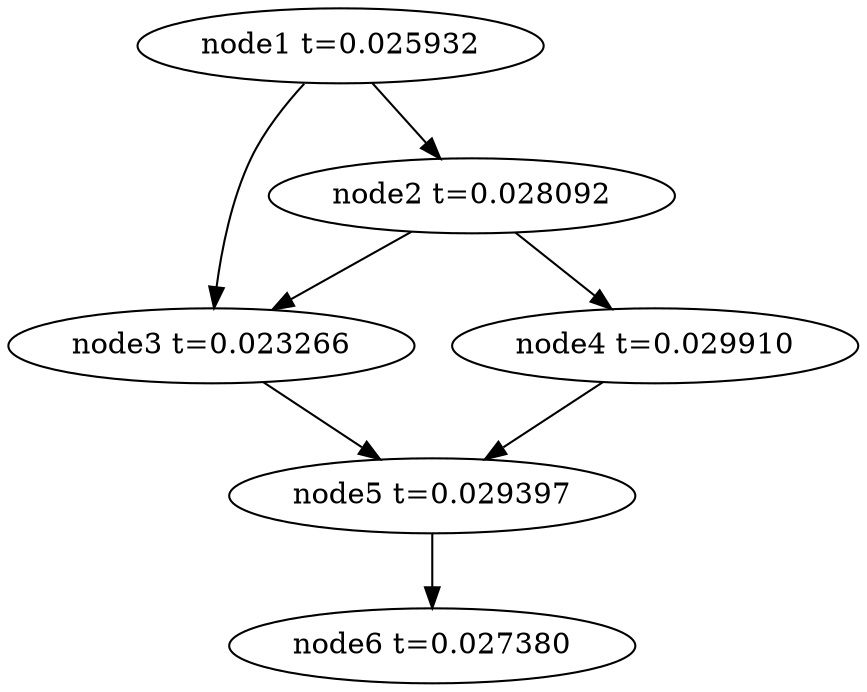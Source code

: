 digraph g{
	node6[label="node6 t=0.027380"]
	node5 -> node6
	node5[label="node5 t=0.029397"];
	node4 -> node5
	node4[label="node4 t=0.029910"];
	node3 -> node5
	node3[label="node3 t=0.023266"];
	node2 -> node4
	node2 -> node3
	node2[label="node2 t=0.028092"];
	node1 -> node3
	node1 -> node2
	node1[label="node1 t=0.025932"];
}

